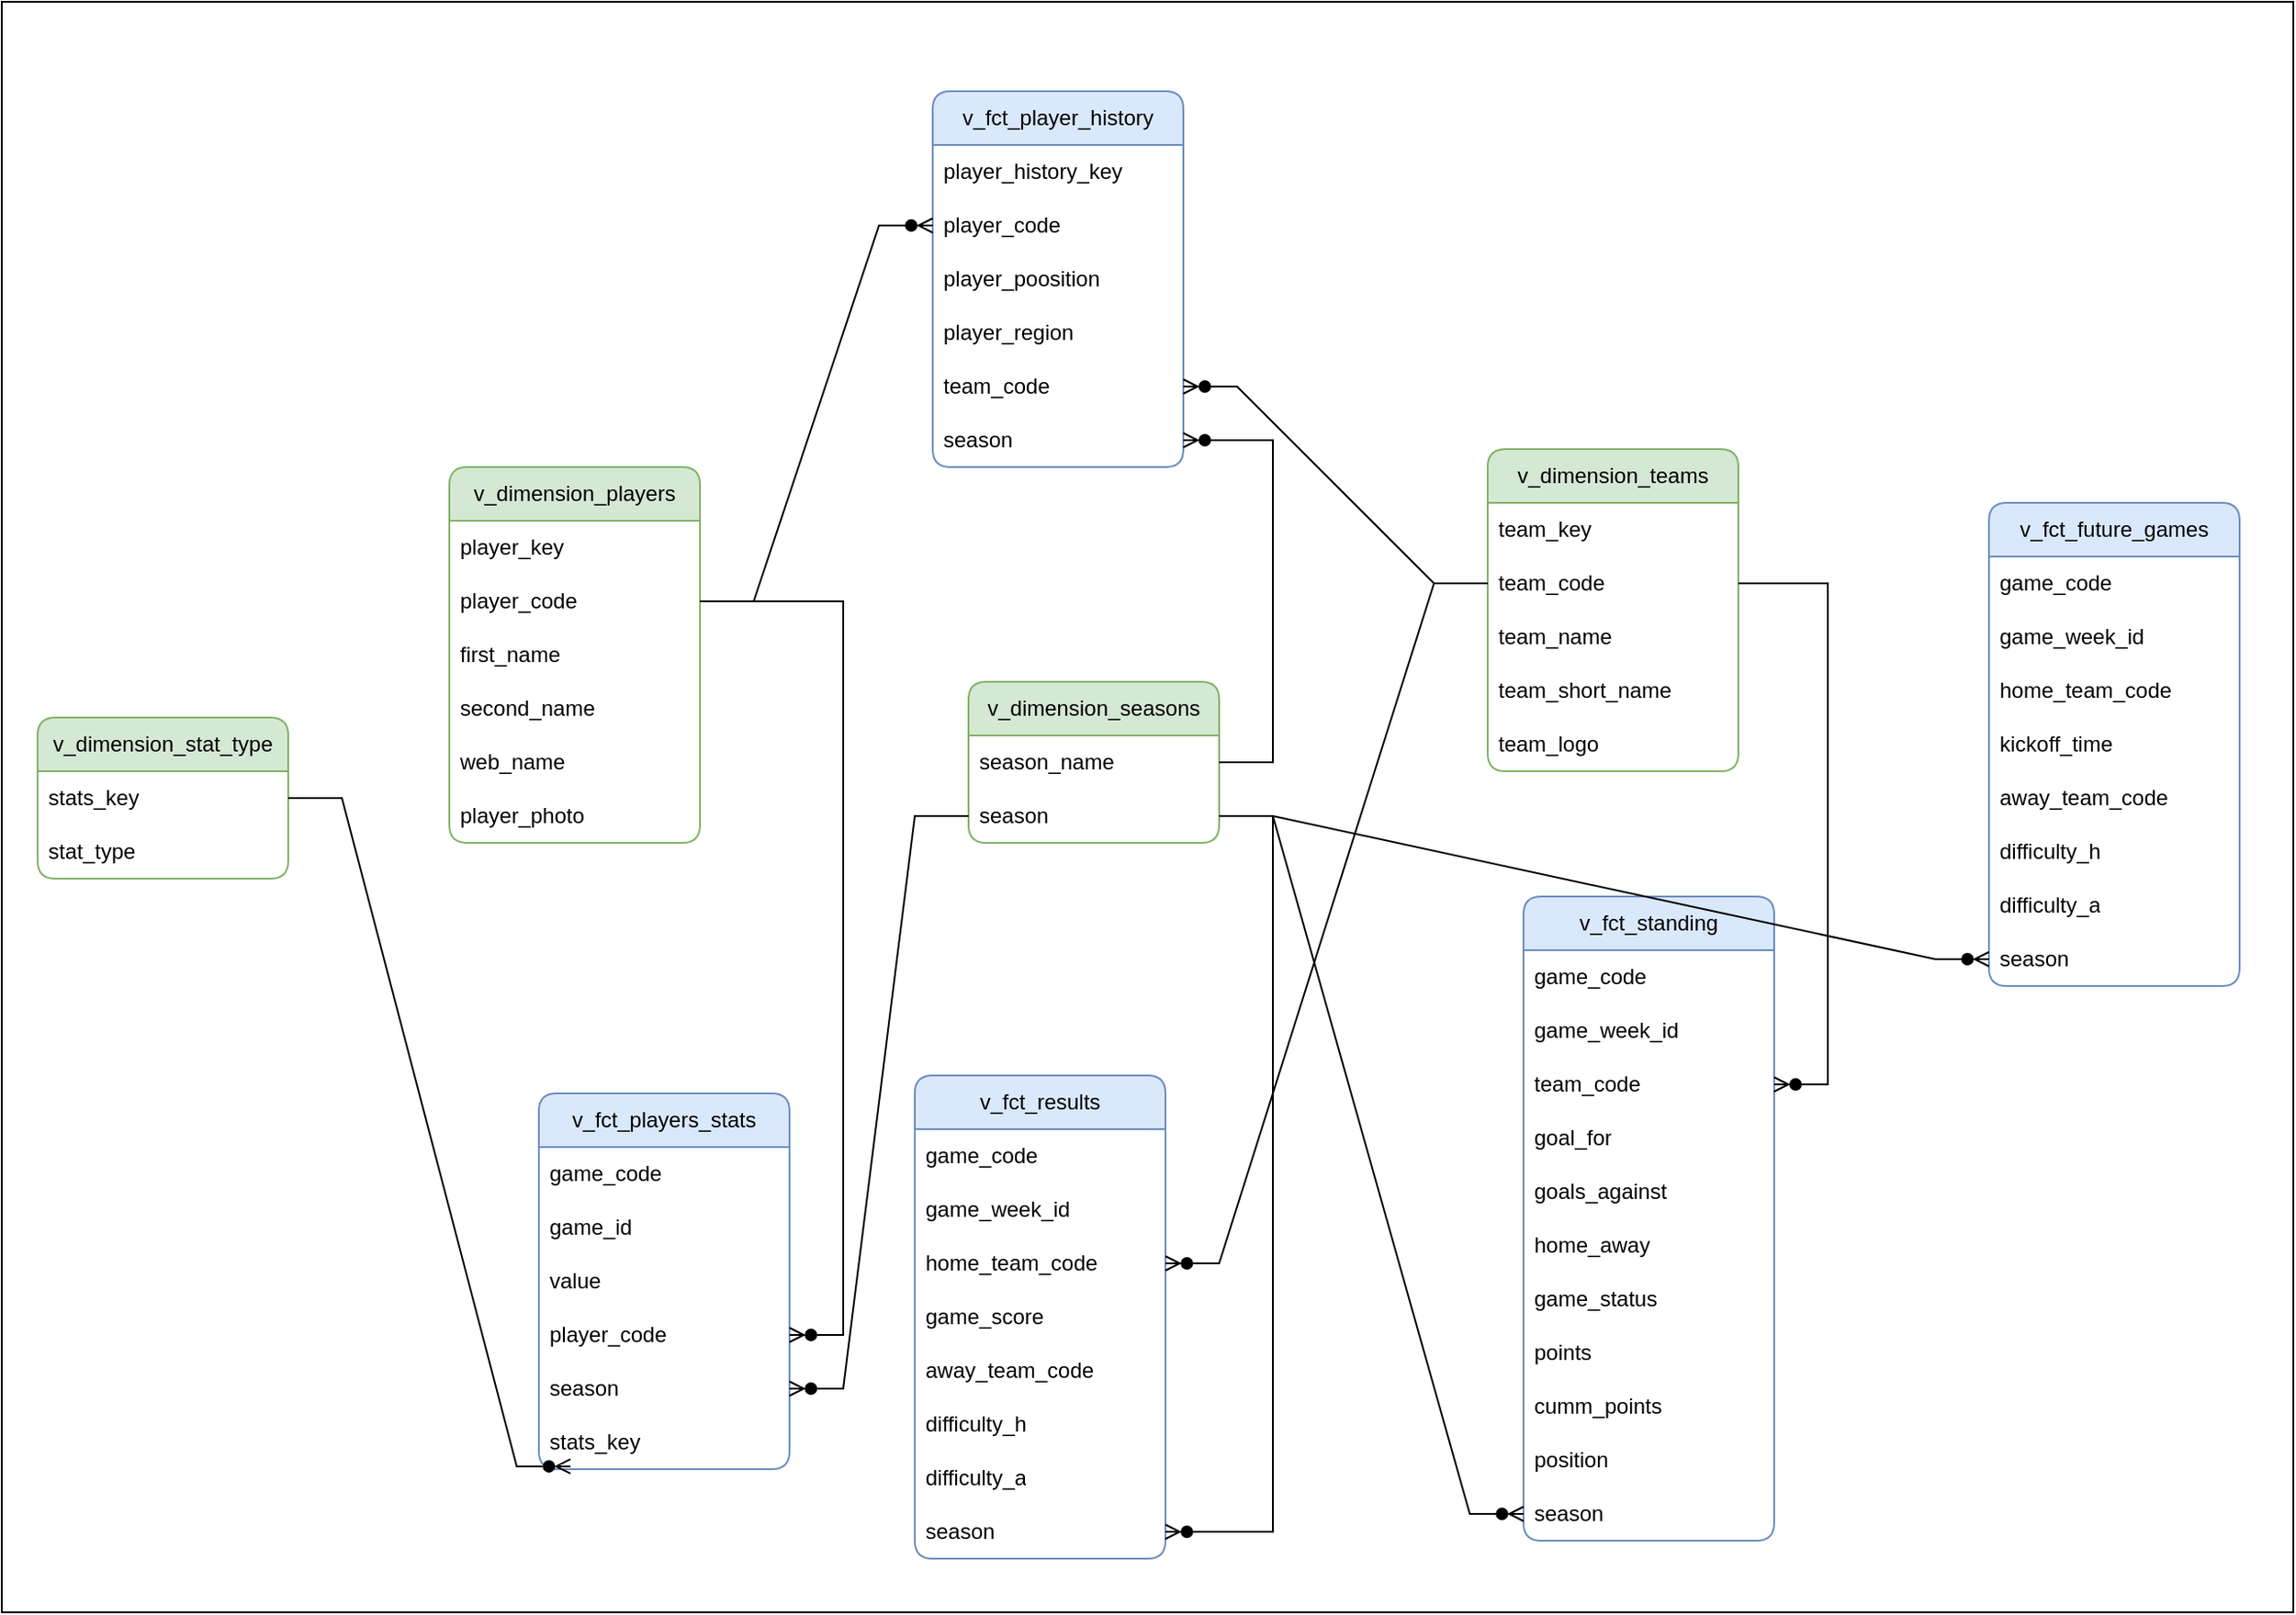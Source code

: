 <mxfile version="26.1.0">
  <diagram name="Page-1" id="dF9hiS6kCJigNhF2XBtt">
    <mxGraphModel dx="3595" dy="2188" grid="1" gridSize="10" guides="1" tooltips="1" connect="1" arrows="1" fold="1" page="1" pageScale="1" pageWidth="850" pageHeight="1100" math="0" shadow="0">
      <root>
        <mxCell id="0" />
        <mxCell id="1" parent="0" />
        <mxCell id="jjyL37ydzv4EgVIUEbSo-164" value="" style="rounded=0;whiteSpace=wrap;html=1;" vertex="1" parent="1">
          <mxGeometry x="-1490" y="-570" width="1280" height="900" as="geometry" />
        </mxCell>
        <mxCell id="jjyL37ydzv4EgVIUEbSo-44" value="&lt;span&gt;v_dimension_teams&lt;/span&gt;" style="swimlane;fontStyle=0;childLayout=stackLayout;horizontal=1;startSize=30;horizontalStack=0;resizeParent=1;resizeParentMax=0;resizeLast=0;collapsible=1;marginBottom=0;whiteSpace=wrap;html=1;rounded=1;arcSize=11;fillColor=#d5e8d4;strokeColor=#82b366;" vertex="1" parent="1">
          <mxGeometry x="-660" y="-320" width="140" height="180" as="geometry">
            <mxRectangle x="-350" y="70" width="150" height="30" as="alternateBounds" />
          </mxGeometry>
        </mxCell>
        <mxCell id="jjyL37ydzv4EgVIUEbSo-45" value="team_key" style="text;strokeColor=none;fillColor=none;align=left;verticalAlign=middle;spacingLeft=4;spacingRight=4;overflow=hidden;points=[[0,0.5],[1,0.5]];portConstraint=eastwest;rotatable=0;whiteSpace=wrap;html=1;" vertex="1" parent="jjyL37ydzv4EgVIUEbSo-44">
          <mxGeometry y="30" width="140" height="30" as="geometry" />
        </mxCell>
        <mxCell id="jjyL37ydzv4EgVIUEbSo-46" value="team_code" style="text;strokeColor=none;fillColor=none;align=left;verticalAlign=middle;spacingLeft=4;spacingRight=4;overflow=hidden;points=[[0,0.5],[1,0.5]];portConstraint=eastwest;rotatable=0;whiteSpace=wrap;html=1;" vertex="1" parent="jjyL37ydzv4EgVIUEbSo-44">
          <mxGeometry y="60" width="140" height="30" as="geometry" />
        </mxCell>
        <mxCell id="jjyL37ydzv4EgVIUEbSo-49" value="team_name" style="text;strokeColor=none;fillColor=none;align=left;verticalAlign=middle;spacingLeft=4;spacingRight=4;overflow=hidden;points=[[0,0.5],[1,0.5]];portConstraint=eastwest;rotatable=0;whiteSpace=wrap;html=1;" vertex="1" parent="jjyL37ydzv4EgVIUEbSo-44">
          <mxGeometry y="90" width="140" height="30" as="geometry" />
        </mxCell>
        <mxCell id="jjyL37ydzv4EgVIUEbSo-50" value="team_short_name" style="text;strokeColor=none;fillColor=none;align=left;verticalAlign=middle;spacingLeft=4;spacingRight=4;overflow=hidden;points=[[0,0.5],[1,0.5]];portConstraint=eastwest;rotatable=0;whiteSpace=wrap;html=1;" vertex="1" parent="jjyL37ydzv4EgVIUEbSo-44">
          <mxGeometry y="120" width="140" height="30" as="geometry" />
        </mxCell>
        <mxCell id="jjyL37ydzv4EgVIUEbSo-51" value="team_logo" style="text;strokeColor=none;fillColor=none;align=left;verticalAlign=middle;spacingLeft=4;spacingRight=4;overflow=hidden;points=[[0,0.5],[1,0.5]];portConstraint=eastwest;rotatable=0;whiteSpace=wrap;html=1;" vertex="1" parent="jjyL37ydzv4EgVIUEbSo-44">
          <mxGeometry y="150" width="140" height="30" as="geometry" />
        </mxCell>
        <mxCell id="jjyL37ydzv4EgVIUEbSo-52" value="&lt;span&gt;v_dimension_players&lt;/span&gt;" style="swimlane;fontStyle=0;childLayout=stackLayout;horizontal=1;startSize=30;horizontalStack=0;resizeParent=1;resizeParentMax=0;resizeLast=0;collapsible=1;marginBottom=0;whiteSpace=wrap;html=1;rounded=1;arcSize=11;fillColor=#d5e8d4;strokeColor=#82b366;" vertex="1" parent="1">
          <mxGeometry x="-1240" y="-310" width="140" height="210" as="geometry">
            <mxRectangle x="-350" y="70" width="150" height="30" as="alternateBounds" />
          </mxGeometry>
        </mxCell>
        <mxCell id="jjyL37ydzv4EgVIUEbSo-53" value="player_key" style="text;strokeColor=none;fillColor=none;align=left;verticalAlign=middle;spacingLeft=4;spacingRight=4;overflow=hidden;points=[[0,0.5],[1,0.5]];portConstraint=eastwest;rotatable=0;whiteSpace=wrap;html=1;" vertex="1" parent="jjyL37ydzv4EgVIUEbSo-52">
          <mxGeometry y="30" width="140" height="30" as="geometry" />
        </mxCell>
        <mxCell id="jjyL37ydzv4EgVIUEbSo-54" value="player_code" style="text;strokeColor=none;fillColor=none;align=left;verticalAlign=middle;spacingLeft=4;spacingRight=4;overflow=hidden;points=[[0,0.5],[1,0.5]];portConstraint=eastwest;rotatable=0;whiteSpace=wrap;html=1;" vertex="1" parent="jjyL37ydzv4EgVIUEbSo-52">
          <mxGeometry y="60" width="140" height="30" as="geometry" />
        </mxCell>
        <mxCell id="jjyL37ydzv4EgVIUEbSo-55" value="first_name" style="text;strokeColor=none;fillColor=none;align=left;verticalAlign=middle;spacingLeft=4;spacingRight=4;overflow=hidden;points=[[0,0.5],[1,0.5]];portConstraint=eastwest;rotatable=0;whiteSpace=wrap;html=1;" vertex="1" parent="jjyL37ydzv4EgVIUEbSo-52">
          <mxGeometry y="90" width="140" height="30" as="geometry" />
        </mxCell>
        <mxCell id="jjyL37ydzv4EgVIUEbSo-56" value="second_name" style="text;strokeColor=none;fillColor=none;align=left;verticalAlign=middle;spacingLeft=4;spacingRight=4;overflow=hidden;points=[[0,0.5],[1,0.5]];portConstraint=eastwest;rotatable=0;whiteSpace=wrap;html=1;" vertex="1" parent="jjyL37ydzv4EgVIUEbSo-52">
          <mxGeometry y="120" width="140" height="30" as="geometry" />
        </mxCell>
        <mxCell id="jjyL37ydzv4EgVIUEbSo-57" value="web_name" style="text;strokeColor=none;fillColor=none;align=left;verticalAlign=middle;spacingLeft=4;spacingRight=4;overflow=hidden;points=[[0,0.5],[1,0.5]];portConstraint=eastwest;rotatable=0;whiteSpace=wrap;html=1;" vertex="1" parent="jjyL37ydzv4EgVIUEbSo-52">
          <mxGeometry y="150" width="140" height="30" as="geometry" />
        </mxCell>
        <mxCell id="jjyL37ydzv4EgVIUEbSo-58" value="player_photo" style="text;strokeColor=none;fillColor=none;align=left;verticalAlign=middle;spacingLeft=4;spacingRight=4;overflow=hidden;points=[[0,0.5],[1,0.5]];portConstraint=eastwest;rotatable=0;whiteSpace=wrap;html=1;" vertex="1" parent="jjyL37ydzv4EgVIUEbSo-52">
          <mxGeometry y="180" width="140" height="30" as="geometry" />
        </mxCell>
        <mxCell id="jjyL37ydzv4EgVIUEbSo-59" value="&lt;span&gt;v_fct_standing&lt;/span&gt;" style="swimlane;fontStyle=0;childLayout=stackLayout;horizontal=1;startSize=30;horizontalStack=0;resizeParent=1;resizeParentMax=0;resizeLast=0;collapsible=1;marginBottom=0;whiteSpace=wrap;html=1;rounded=1;arcSize=11;fillColor=#dae8fc;strokeColor=#6c8ebf;" vertex="1" parent="1">
          <mxGeometry x="-640" y="-70" width="140" height="360" as="geometry">
            <mxRectangle x="-350" y="70" width="150" height="30" as="alternateBounds" />
          </mxGeometry>
        </mxCell>
        <mxCell id="jjyL37ydzv4EgVIUEbSo-60" value="game_code" style="text;strokeColor=none;fillColor=none;align=left;verticalAlign=middle;spacingLeft=4;spacingRight=4;overflow=hidden;points=[[0,0.5],[1,0.5]];portConstraint=eastwest;rotatable=0;whiteSpace=wrap;html=1;" vertex="1" parent="jjyL37ydzv4EgVIUEbSo-59">
          <mxGeometry y="30" width="140" height="30" as="geometry" />
        </mxCell>
        <mxCell id="jjyL37ydzv4EgVIUEbSo-61" value="game_week_id" style="text;strokeColor=none;fillColor=none;align=left;verticalAlign=middle;spacingLeft=4;spacingRight=4;overflow=hidden;points=[[0,0.5],[1,0.5]];portConstraint=eastwest;rotatable=0;whiteSpace=wrap;html=1;" vertex="1" parent="jjyL37ydzv4EgVIUEbSo-59">
          <mxGeometry y="60" width="140" height="30" as="geometry" />
        </mxCell>
        <mxCell id="jjyL37ydzv4EgVIUEbSo-62" value="team_code" style="text;strokeColor=none;fillColor=none;align=left;verticalAlign=middle;spacingLeft=4;spacingRight=4;overflow=hidden;points=[[0,0.5],[1,0.5]];portConstraint=eastwest;rotatable=0;whiteSpace=wrap;html=1;" vertex="1" parent="jjyL37ydzv4EgVIUEbSo-59">
          <mxGeometry y="90" width="140" height="30" as="geometry" />
        </mxCell>
        <mxCell id="jjyL37ydzv4EgVIUEbSo-63" value="goal_for" style="text;strokeColor=none;fillColor=none;align=left;verticalAlign=middle;spacingLeft=4;spacingRight=4;overflow=hidden;points=[[0,0.5],[1,0.5]];portConstraint=eastwest;rotatable=0;whiteSpace=wrap;html=1;" vertex="1" parent="jjyL37ydzv4EgVIUEbSo-59">
          <mxGeometry y="120" width="140" height="30" as="geometry" />
        </mxCell>
        <mxCell id="jjyL37ydzv4EgVIUEbSo-64" value="goals_against" style="text;strokeColor=none;fillColor=none;align=left;verticalAlign=middle;spacingLeft=4;spacingRight=4;overflow=hidden;points=[[0,0.5],[1,0.5]];portConstraint=eastwest;rotatable=0;whiteSpace=wrap;html=1;" vertex="1" parent="jjyL37ydzv4EgVIUEbSo-59">
          <mxGeometry y="150" width="140" height="30" as="geometry" />
        </mxCell>
        <mxCell id="jjyL37ydzv4EgVIUEbSo-65" value="home_away" style="text;strokeColor=none;fillColor=none;align=left;verticalAlign=middle;spacingLeft=4;spacingRight=4;overflow=hidden;points=[[0,0.5],[1,0.5]];portConstraint=eastwest;rotatable=0;whiteSpace=wrap;html=1;" vertex="1" parent="jjyL37ydzv4EgVIUEbSo-59">
          <mxGeometry y="180" width="140" height="30" as="geometry" />
        </mxCell>
        <mxCell id="jjyL37ydzv4EgVIUEbSo-66" value="game_status" style="text;strokeColor=none;fillColor=none;align=left;verticalAlign=middle;spacingLeft=4;spacingRight=4;overflow=hidden;points=[[0,0.5],[1,0.5]];portConstraint=eastwest;rotatable=0;whiteSpace=wrap;html=1;" vertex="1" parent="jjyL37ydzv4EgVIUEbSo-59">
          <mxGeometry y="210" width="140" height="30" as="geometry" />
        </mxCell>
        <mxCell id="jjyL37ydzv4EgVIUEbSo-67" value="points" style="text;strokeColor=none;fillColor=none;align=left;verticalAlign=middle;spacingLeft=4;spacingRight=4;overflow=hidden;points=[[0,0.5],[1,0.5]];portConstraint=eastwest;rotatable=0;whiteSpace=wrap;html=1;" vertex="1" parent="jjyL37ydzv4EgVIUEbSo-59">
          <mxGeometry y="240" width="140" height="30" as="geometry" />
        </mxCell>
        <mxCell id="jjyL37ydzv4EgVIUEbSo-68" value="cumm_points" style="text;strokeColor=none;fillColor=none;align=left;verticalAlign=middle;spacingLeft=4;spacingRight=4;overflow=hidden;points=[[0,0.5],[1,0.5]];portConstraint=eastwest;rotatable=0;whiteSpace=wrap;html=1;" vertex="1" parent="jjyL37ydzv4EgVIUEbSo-59">
          <mxGeometry y="270" width="140" height="30" as="geometry" />
        </mxCell>
        <mxCell id="jjyL37ydzv4EgVIUEbSo-69" value="position" style="text;strokeColor=none;fillColor=none;align=left;verticalAlign=middle;spacingLeft=4;spacingRight=4;overflow=hidden;points=[[0,0.5],[1,0.5]];portConstraint=eastwest;rotatable=0;whiteSpace=wrap;html=1;" vertex="1" parent="jjyL37ydzv4EgVIUEbSo-59">
          <mxGeometry y="300" width="140" height="30" as="geometry" />
        </mxCell>
        <mxCell id="jjyL37ydzv4EgVIUEbSo-70" value="season" style="text;strokeColor=none;fillColor=none;align=left;verticalAlign=middle;spacingLeft=4;spacingRight=4;overflow=hidden;points=[[0,0.5],[1,0.5]];portConstraint=eastwest;rotatable=0;whiteSpace=wrap;html=1;" vertex="1" parent="jjyL37ydzv4EgVIUEbSo-59">
          <mxGeometry y="330" width="140" height="30" as="geometry" />
        </mxCell>
        <mxCell id="jjyL37ydzv4EgVIUEbSo-71" value="" style="edgeStyle=entityRelationEdgeStyle;fontSize=12;html=1;endArrow=manyOptional;endFill=1;startArrow=none;rounded=0;startFill=0;" edge="1" parent="1" source="jjyL37ydzv4EgVIUEbSo-46" target="jjyL37ydzv4EgVIUEbSo-62">
          <mxGeometry width="60" height="60" relative="1" as="geometry">
            <mxPoint x="-260" y="100" as="sourcePoint" />
            <mxPoint x="-200" y="40" as="targetPoint" />
          </mxGeometry>
        </mxCell>
        <mxCell id="jjyL37ydzv4EgVIUEbSo-72" value="&lt;span&gt;v_fct_results&lt;/span&gt;" style="swimlane;fontStyle=0;childLayout=stackLayout;horizontal=1;startSize=30;horizontalStack=0;resizeParent=1;resizeParentMax=0;resizeLast=0;collapsible=1;marginBottom=0;whiteSpace=wrap;html=1;rounded=1;arcSize=11;fillColor=#dae8fc;strokeColor=#6c8ebf;" vertex="1" parent="1">
          <mxGeometry x="-980" y="30" width="140" height="270" as="geometry">
            <mxRectangle x="-350" y="70" width="150" height="30" as="alternateBounds" />
          </mxGeometry>
        </mxCell>
        <mxCell id="jjyL37ydzv4EgVIUEbSo-73" value="game_code" style="text;strokeColor=none;fillColor=none;align=left;verticalAlign=middle;spacingLeft=4;spacingRight=4;overflow=hidden;points=[[0,0.5],[1,0.5]];portConstraint=eastwest;rotatable=0;whiteSpace=wrap;html=1;" vertex="1" parent="jjyL37ydzv4EgVIUEbSo-72">
          <mxGeometry y="30" width="140" height="30" as="geometry" />
        </mxCell>
        <mxCell id="jjyL37ydzv4EgVIUEbSo-74" value="game_week_id" style="text;strokeColor=none;fillColor=none;align=left;verticalAlign=middle;spacingLeft=4;spacingRight=4;overflow=hidden;points=[[0,0.5],[1,0.5]];portConstraint=eastwest;rotatable=0;whiteSpace=wrap;html=1;" vertex="1" parent="jjyL37ydzv4EgVIUEbSo-72">
          <mxGeometry y="60" width="140" height="30" as="geometry" />
        </mxCell>
        <mxCell id="jjyL37ydzv4EgVIUEbSo-75" value="home_team_code" style="text;strokeColor=none;fillColor=none;align=left;verticalAlign=middle;spacingLeft=4;spacingRight=4;overflow=hidden;points=[[0,0.5],[1,0.5]];portConstraint=eastwest;rotatable=0;whiteSpace=wrap;html=1;" vertex="1" parent="jjyL37ydzv4EgVIUEbSo-72">
          <mxGeometry y="90" width="140" height="30" as="geometry" />
        </mxCell>
        <mxCell id="jjyL37ydzv4EgVIUEbSo-76" value="game_score" style="text;strokeColor=none;fillColor=none;align=left;verticalAlign=middle;spacingLeft=4;spacingRight=4;overflow=hidden;points=[[0,0.5],[1,0.5]];portConstraint=eastwest;rotatable=0;whiteSpace=wrap;html=1;" vertex="1" parent="jjyL37ydzv4EgVIUEbSo-72">
          <mxGeometry y="120" width="140" height="30" as="geometry" />
        </mxCell>
        <mxCell id="jjyL37ydzv4EgVIUEbSo-77" value="away_team_code" style="text;strokeColor=none;fillColor=none;align=left;verticalAlign=middle;spacingLeft=4;spacingRight=4;overflow=hidden;points=[[0,0.5],[1,0.5]];portConstraint=eastwest;rotatable=0;whiteSpace=wrap;html=1;" vertex="1" parent="jjyL37ydzv4EgVIUEbSo-72">
          <mxGeometry y="150" width="140" height="30" as="geometry" />
        </mxCell>
        <mxCell id="jjyL37ydzv4EgVIUEbSo-78" value="difficulty_h" style="text;strokeColor=none;fillColor=none;align=left;verticalAlign=middle;spacingLeft=4;spacingRight=4;overflow=hidden;points=[[0,0.5],[1,0.5]];portConstraint=eastwest;rotatable=0;whiteSpace=wrap;html=1;" vertex="1" parent="jjyL37ydzv4EgVIUEbSo-72">
          <mxGeometry y="180" width="140" height="30" as="geometry" />
        </mxCell>
        <mxCell id="jjyL37ydzv4EgVIUEbSo-79" value="difficulty_a" style="text;strokeColor=none;fillColor=none;align=left;verticalAlign=middle;spacingLeft=4;spacingRight=4;overflow=hidden;points=[[0,0.5],[1,0.5]];portConstraint=eastwest;rotatable=0;whiteSpace=wrap;html=1;" vertex="1" parent="jjyL37ydzv4EgVIUEbSo-72">
          <mxGeometry y="210" width="140" height="30" as="geometry" />
        </mxCell>
        <mxCell id="jjyL37ydzv4EgVIUEbSo-83" value="season" style="text;strokeColor=none;fillColor=none;align=left;verticalAlign=middle;spacingLeft=4;spacingRight=4;overflow=hidden;points=[[0,0.5],[1,0.5]];portConstraint=eastwest;rotatable=0;whiteSpace=wrap;html=1;" vertex="1" parent="jjyL37ydzv4EgVIUEbSo-72">
          <mxGeometry y="240" width="140" height="30" as="geometry" />
        </mxCell>
        <mxCell id="jjyL37ydzv4EgVIUEbSo-84" value="" style="edgeStyle=entityRelationEdgeStyle;fontSize=12;html=1;endArrow=manyOptional;endFill=1;startArrow=none;rounded=0;startFill=0;" edge="1" parent="1" source="jjyL37ydzv4EgVIUEbSo-46" target="jjyL37ydzv4EgVIUEbSo-75">
          <mxGeometry width="60" height="60" relative="1" as="geometry">
            <mxPoint x="-610" y="-145" as="sourcePoint" />
            <mxPoint x="-610" y="130" as="targetPoint" />
          </mxGeometry>
        </mxCell>
        <mxCell id="jjyL37ydzv4EgVIUEbSo-94" value="v_fct_player_history" style="swimlane;fontStyle=0;childLayout=stackLayout;horizontal=1;startSize=30;horizontalStack=0;resizeParent=1;resizeParentMax=0;resizeLast=0;collapsible=1;marginBottom=0;whiteSpace=wrap;html=1;rounded=1;arcSize=11;fillColor=#dae8fc;strokeColor=#6c8ebf;" vertex="1" parent="1">
          <mxGeometry x="-970" y="-520" width="140" height="210" as="geometry">
            <mxRectangle x="-350" y="70" width="150" height="30" as="alternateBounds" />
          </mxGeometry>
        </mxCell>
        <mxCell id="jjyL37ydzv4EgVIUEbSo-95" value="player_history_key" style="text;strokeColor=none;fillColor=none;align=left;verticalAlign=middle;spacingLeft=4;spacingRight=4;overflow=hidden;points=[[0,0.5],[1,0.5]];portConstraint=eastwest;rotatable=0;whiteSpace=wrap;html=1;" vertex="1" parent="jjyL37ydzv4EgVIUEbSo-94">
          <mxGeometry y="30" width="140" height="30" as="geometry" />
        </mxCell>
        <mxCell id="jjyL37ydzv4EgVIUEbSo-96" value="player_code" style="text;strokeColor=none;fillColor=none;align=left;verticalAlign=middle;spacingLeft=4;spacingRight=4;overflow=hidden;points=[[0,0.5],[1,0.5]];portConstraint=eastwest;rotatable=0;whiteSpace=wrap;html=1;" vertex="1" parent="jjyL37ydzv4EgVIUEbSo-94">
          <mxGeometry y="60" width="140" height="30" as="geometry" />
        </mxCell>
        <mxCell id="jjyL37ydzv4EgVIUEbSo-97" value="player_poosition" style="text;strokeColor=none;fillColor=none;align=left;verticalAlign=middle;spacingLeft=4;spacingRight=4;overflow=hidden;points=[[0,0.5],[1,0.5]];portConstraint=eastwest;rotatable=0;whiteSpace=wrap;html=1;" vertex="1" parent="jjyL37ydzv4EgVIUEbSo-94">
          <mxGeometry y="90" width="140" height="30" as="geometry" />
        </mxCell>
        <mxCell id="jjyL37ydzv4EgVIUEbSo-98" value="player_region" style="text;strokeColor=none;fillColor=none;align=left;verticalAlign=middle;spacingLeft=4;spacingRight=4;overflow=hidden;points=[[0,0.5],[1,0.5]];portConstraint=eastwest;rotatable=0;whiteSpace=wrap;html=1;" vertex="1" parent="jjyL37ydzv4EgVIUEbSo-94">
          <mxGeometry y="120" width="140" height="30" as="geometry" />
        </mxCell>
        <mxCell id="jjyL37ydzv4EgVIUEbSo-102" value="team_code" style="text;strokeColor=none;fillColor=none;align=left;verticalAlign=middle;spacingLeft=4;spacingRight=4;overflow=hidden;points=[[0,0.5],[1,0.5]];portConstraint=eastwest;rotatable=0;whiteSpace=wrap;html=1;" vertex="1" parent="jjyL37ydzv4EgVIUEbSo-94">
          <mxGeometry y="150" width="140" height="30" as="geometry" />
        </mxCell>
        <mxCell id="jjyL37ydzv4EgVIUEbSo-104" value="season" style="text;strokeColor=none;fillColor=none;align=left;verticalAlign=middle;spacingLeft=4;spacingRight=4;overflow=hidden;points=[[0,0.5],[1,0.5]];portConstraint=eastwest;rotatable=0;whiteSpace=wrap;html=1;" vertex="1" parent="jjyL37ydzv4EgVIUEbSo-94">
          <mxGeometry y="180" width="140" height="30" as="geometry" />
        </mxCell>
        <mxCell id="jjyL37ydzv4EgVIUEbSo-103" value="" style="edgeStyle=entityRelationEdgeStyle;fontSize=12;html=1;endArrow=manyOptional;endFill=1;startArrow=none;rounded=0;startFill=0;" edge="1" parent="1" source="jjyL37ydzv4EgVIUEbSo-54" target="jjyL37ydzv4EgVIUEbSo-96">
          <mxGeometry width="60" height="60" relative="1" as="geometry">
            <mxPoint x="-680" y="-105" as="sourcePoint" />
            <mxPoint x="-740" y="255" as="targetPoint" />
          </mxGeometry>
        </mxCell>
        <mxCell id="jjyL37ydzv4EgVIUEbSo-105" value="" style="edgeStyle=entityRelationEdgeStyle;fontSize=12;html=1;endArrow=manyOptional;endFill=1;startArrow=none;rounded=0;startFill=0;" edge="1" parent="1" source="jjyL37ydzv4EgVIUEbSo-46" target="jjyL37ydzv4EgVIUEbSo-102">
          <mxGeometry width="60" height="60" relative="1" as="geometry">
            <mxPoint x="-680" y="-105" as="sourcePoint" />
            <mxPoint x="-740" y="255" as="targetPoint" />
          </mxGeometry>
        </mxCell>
        <mxCell id="jjyL37ydzv4EgVIUEbSo-106" value="&lt;span&gt;v_fct_players_stats&lt;/span&gt;" style="swimlane;fontStyle=0;childLayout=stackLayout;horizontal=1;startSize=30;horizontalStack=0;resizeParent=1;resizeParentMax=0;resizeLast=0;collapsible=1;marginBottom=0;whiteSpace=wrap;html=1;rounded=1;arcSize=11;fillColor=#dae8fc;strokeColor=#6c8ebf;" vertex="1" parent="1">
          <mxGeometry x="-1190" y="40" width="140" height="210" as="geometry">
            <mxRectangle x="-350" y="70" width="150" height="30" as="alternateBounds" />
          </mxGeometry>
        </mxCell>
        <mxCell id="jjyL37ydzv4EgVIUEbSo-107" value="game_code" style="text;strokeColor=none;fillColor=none;align=left;verticalAlign=middle;spacingLeft=4;spacingRight=4;overflow=hidden;points=[[0,0.5],[1,0.5]];portConstraint=eastwest;rotatable=0;whiteSpace=wrap;html=1;" vertex="1" parent="jjyL37ydzv4EgVIUEbSo-106">
          <mxGeometry y="30" width="140" height="30" as="geometry" />
        </mxCell>
        <mxCell id="jjyL37ydzv4EgVIUEbSo-108" value="game_id" style="text;strokeColor=none;fillColor=none;align=left;verticalAlign=middle;spacingLeft=4;spacingRight=4;overflow=hidden;points=[[0,0.5],[1,0.5]];portConstraint=eastwest;rotatable=0;whiteSpace=wrap;html=1;" vertex="1" parent="jjyL37ydzv4EgVIUEbSo-106">
          <mxGeometry y="60" width="140" height="30" as="geometry" />
        </mxCell>
        <mxCell id="jjyL37ydzv4EgVIUEbSo-109" value="value" style="text;strokeColor=none;fillColor=none;align=left;verticalAlign=middle;spacingLeft=4;spacingRight=4;overflow=hidden;points=[[0,0.5],[1,0.5]];portConstraint=eastwest;rotatable=0;whiteSpace=wrap;html=1;" vertex="1" parent="jjyL37ydzv4EgVIUEbSo-106">
          <mxGeometry y="90" width="140" height="30" as="geometry" />
        </mxCell>
        <mxCell id="jjyL37ydzv4EgVIUEbSo-110" value="player_code" style="text;strokeColor=none;fillColor=none;align=left;verticalAlign=middle;spacingLeft=4;spacingRight=4;overflow=hidden;points=[[0,0.5],[1,0.5]];portConstraint=eastwest;rotatable=0;whiteSpace=wrap;html=1;" vertex="1" parent="jjyL37ydzv4EgVIUEbSo-106">
          <mxGeometry y="120" width="140" height="30" as="geometry" />
        </mxCell>
        <mxCell id="jjyL37ydzv4EgVIUEbSo-111" value="season" style="text;strokeColor=none;fillColor=none;align=left;verticalAlign=middle;spacingLeft=4;spacingRight=4;overflow=hidden;points=[[0,0.5],[1,0.5]];portConstraint=eastwest;rotatable=0;whiteSpace=wrap;html=1;" vertex="1" parent="jjyL37ydzv4EgVIUEbSo-106">
          <mxGeometry y="150" width="140" height="30" as="geometry" />
        </mxCell>
        <mxCell id="jjyL37ydzv4EgVIUEbSo-112" value="stats_key" style="text;strokeColor=none;fillColor=none;align=left;verticalAlign=middle;spacingLeft=4;spacingRight=4;overflow=hidden;points=[[0,0.5],[1,0.5]];portConstraint=eastwest;rotatable=0;whiteSpace=wrap;html=1;" vertex="1" parent="jjyL37ydzv4EgVIUEbSo-106">
          <mxGeometry y="180" width="140" height="30" as="geometry" />
        </mxCell>
        <mxCell id="jjyL37ydzv4EgVIUEbSo-119" value="" style="edgeStyle=entityRelationEdgeStyle;fontSize=12;html=1;endArrow=manyOptional;endFill=1;startArrow=none;rounded=0;startFill=0;" edge="1" parent="1" source="jjyL37ydzv4EgVIUEbSo-54" target="jjyL37ydzv4EgVIUEbSo-110">
          <mxGeometry width="60" height="60" relative="1" as="geometry">
            <mxPoint x="-1100" y="-135" as="sourcePoint" />
            <mxPoint x="-1230" y="115" as="targetPoint" />
          </mxGeometry>
        </mxCell>
        <mxCell id="jjyL37ydzv4EgVIUEbSo-132" value="&lt;span&gt;v_dimension_stat_type&lt;/span&gt;" style="swimlane;fontStyle=0;childLayout=stackLayout;horizontal=1;startSize=30;horizontalStack=0;resizeParent=1;resizeParentMax=0;resizeLast=0;collapsible=1;marginBottom=0;whiteSpace=wrap;html=1;rounded=1;arcSize=11;fillColor=#d5e8d4;strokeColor=#82b366;" vertex="1" parent="1">
          <mxGeometry x="-1470" y="-170" width="140" height="90" as="geometry">
            <mxRectangle x="-350" y="70" width="150" height="30" as="alternateBounds" />
          </mxGeometry>
        </mxCell>
        <mxCell id="jjyL37ydzv4EgVIUEbSo-133" value="stats_key" style="text;strokeColor=none;fillColor=none;align=left;verticalAlign=middle;spacingLeft=4;spacingRight=4;overflow=hidden;points=[[0,0.5],[1,0.5]];portConstraint=eastwest;rotatable=0;whiteSpace=wrap;html=1;" vertex="1" parent="jjyL37ydzv4EgVIUEbSo-132">
          <mxGeometry y="30" width="140" height="30" as="geometry" />
        </mxCell>
        <mxCell id="jjyL37ydzv4EgVIUEbSo-134" value="stat_type" style="text;strokeColor=none;fillColor=none;align=left;verticalAlign=middle;spacingLeft=4;spacingRight=4;overflow=hidden;points=[[0,0.5],[1,0.5]];portConstraint=eastwest;rotatable=0;whiteSpace=wrap;html=1;" vertex="1" parent="jjyL37ydzv4EgVIUEbSo-132">
          <mxGeometry y="60" width="140" height="30" as="geometry" />
        </mxCell>
        <mxCell id="jjyL37ydzv4EgVIUEbSo-139" value="" style="edgeStyle=entityRelationEdgeStyle;fontSize=12;html=1;endArrow=manyOptional;endFill=1;startArrow=none;rounded=0;startFill=0;entryX=0.126;entryY=0.948;entryDx=0;entryDy=0;entryPerimeter=0;" edge="1" parent="1" source="jjyL37ydzv4EgVIUEbSo-133" target="jjyL37ydzv4EgVIUEbSo-112">
          <mxGeometry width="60" height="60" relative="1" as="geometry">
            <mxPoint x="-1090" y="-225" as="sourcePoint" />
            <mxPoint x="-1040" y="185" as="targetPoint" />
          </mxGeometry>
        </mxCell>
        <mxCell id="jjyL37ydzv4EgVIUEbSo-140" value="&lt;span&gt;v_dimension_seasons&lt;/span&gt;" style="swimlane;fontStyle=0;childLayout=stackLayout;horizontal=1;startSize=30;horizontalStack=0;resizeParent=1;resizeParentMax=0;resizeLast=0;collapsible=1;marginBottom=0;whiteSpace=wrap;html=1;rounded=1;arcSize=11;fillColor=#d5e8d4;strokeColor=#82b366;" vertex="1" parent="1">
          <mxGeometry x="-950" y="-190" width="140" height="90" as="geometry">
            <mxRectangle x="-350" y="70" width="150" height="30" as="alternateBounds" />
          </mxGeometry>
        </mxCell>
        <mxCell id="jjyL37ydzv4EgVIUEbSo-141" value="season_name" style="text;strokeColor=none;fillColor=none;align=left;verticalAlign=middle;spacingLeft=4;spacingRight=4;overflow=hidden;points=[[0,0.5],[1,0.5]];portConstraint=eastwest;rotatable=0;whiteSpace=wrap;html=1;" vertex="1" parent="jjyL37ydzv4EgVIUEbSo-140">
          <mxGeometry y="30" width="140" height="30" as="geometry" />
        </mxCell>
        <mxCell id="jjyL37ydzv4EgVIUEbSo-142" value="season" style="text;strokeColor=none;fillColor=none;align=left;verticalAlign=middle;spacingLeft=4;spacingRight=4;overflow=hidden;points=[[0,0.5],[1,0.5]];portConstraint=eastwest;rotatable=0;whiteSpace=wrap;html=1;" vertex="1" parent="jjyL37ydzv4EgVIUEbSo-140">
          <mxGeometry y="60" width="140" height="30" as="geometry" />
        </mxCell>
        <mxCell id="jjyL37ydzv4EgVIUEbSo-144" value="" style="edgeStyle=entityRelationEdgeStyle;fontSize=12;html=1;endArrow=manyOptional;endFill=1;startArrow=none;rounded=0;startFill=0;" edge="1" parent="1" source="jjyL37ydzv4EgVIUEbSo-142" target="jjyL37ydzv4EgVIUEbSo-70">
          <mxGeometry width="60" height="60" relative="1" as="geometry">
            <mxPoint x="-940" y="-105" as="sourcePoint" />
            <mxPoint x="-900" y="325" as="targetPoint" />
          </mxGeometry>
        </mxCell>
        <mxCell id="jjyL37ydzv4EgVIUEbSo-147" value="" style="edgeStyle=entityRelationEdgeStyle;fontSize=12;html=1;endArrow=manyOptional;endFill=1;startArrow=none;rounded=0;startFill=0;" edge="1" parent="1" source="jjyL37ydzv4EgVIUEbSo-142" target="jjyL37ydzv4EgVIUEbSo-83">
          <mxGeometry width="60" height="60" relative="1" as="geometry">
            <mxPoint x="-950.0" y="1.421e-14" as="sourcePoint" />
            <mxPoint x="-900.6" y="471.01" as="targetPoint" />
            <Array as="points">
              <mxPoint x="-960.6" y="66.01" />
              <mxPoint x="-1040.6" y="-3.99" />
            </Array>
          </mxGeometry>
        </mxCell>
        <mxCell id="jjyL37ydzv4EgVIUEbSo-145" value="" style="edgeStyle=entityRelationEdgeStyle;fontSize=12;html=1;endArrow=manyOptional;endFill=1;startArrow=none;rounded=0;startFill=0;" edge="1" parent="1" source="jjyL37ydzv4EgVIUEbSo-141" target="jjyL37ydzv4EgVIUEbSo-104">
          <mxGeometry width="60" height="60" relative="1" as="geometry">
            <mxPoint x="-867.82" y="-130.86" as="sourcePoint" />
            <mxPoint x="-970.0" y="-330.0" as="targetPoint" />
          </mxGeometry>
        </mxCell>
        <mxCell id="jjyL37ydzv4EgVIUEbSo-148" value="" style="edgeStyle=entityRelationEdgeStyle;fontSize=12;html=1;endArrow=manyOptional;endFill=1;startArrow=none;rounded=0;startFill=0;exitX=0;exitY=0.5;exitDx=0;exitDy=0;" edge="1" parent="1" source="jjyL37ydzv4EgVIUEbSo-142" target="jjyL37ydzv4EgVIUEbSo-111">
          <mxGeometry width="60" height="60" relative="1" as="geometry">
            <mxPoint x="-800" y="-105" as="sourcePoint" />
            <mxPoint x="-830" y="295" as="targetPoint" />
            <Array as="points">
              <mxPoint x="-950.6" y="76.01" />
              <mxPoint x="-1030.6" y="6.01" />
            </Array>
          </mxGeometry>
        </mxCell>
        <mxCell id="jjyL37ydzv4EgVIUEbSo-149" value="&lt;span&gt;v_fct_future_games&lt;/span&gt;" style="swimlane;fontStyle=0;childLayout=stackLayout;horizontal=1;startSize=30;horizontalStack=0;resizeParent=1;resizeParentMax=0;resizeLast=0;collapsible=1;marginBottom=0;whiteSpace=wrap;html=1;rounded=1;arcSize=11;fillColor=#dae8fc;strokeColor=#6c8ebf;" vertex="1" parent="1">
          <mxGeometry x="-380" y="-290" width="140" height="270" as="geometry">
            <mxRectangle x="-350" y="70" width="150" height="30" as="alternateBounds" />
          </mxGeometry>
        </mxCell>
        <mxCell id="jjyL37ydzv4EgVIUEbSo-150" value="game_code" style="text;strokeColor=none;fillColor=none;align=left;verticalAlign=middle;spacingLeft=4;spacingRight=4;overflow=hidden;points=[[0,0.5],[1,0.5]];portConstraint=eastwest;rotatable=0;whiteSpace=wrap;html=1;" vertex="1" parent="jjyL37ydzv4EgVIUEbSo-149">
          <mxGeometry y="30" width="140" height="30" as="geometry" />
        </mxCell>
        <mxCell id="jjyL37ydzv4EgVIUEbSo-151" value="game_week_id" style="text;strokeColor=none;fillColor=none;align=left;verticalAlign=middle;spacingLeft=4;spacingRight=4;overflow=hidden;points=[[0,0.5],[1,0.5]];portConstraint=eastwest;rotatable=0;whiteSpace=wrap;html=1;" vertex="1" parent="jjyL37ydzv4EgVIUEbSo-149">
          <mxGeometry y="60" width="140" height="30" as="geometry" />
        </mxCell>
        <mxCell id="jjyL37ydzv4EgVIUEbSo-152" value="home_team_code" style="text;strokeColor=none;fillColor=none;align=left;verticalAlign=middle;spacingLeft=4;spacingRight=4;overflow=hidden;points=[[0,0.5],[1,0.5]];portConstraint=eastwest;rotatable=0;whiteSpace=wrap;html=1;" vertex="1" parent="jjyL37ydzv4EgVIUEbSo-149">
          <mxGeometry y="90" width="140" height="30" as="geometry" />
        </mxCell>
        <mxCell id="jjyL37ydzv4EgVIUEbSo-153" value="kickoff_time" style="text;strokeColor=none;fillColor=none;align=left;verticalAlign=middle;spacingLeft=4;spacingRight=4;overflow=hidden;points=[[0,0.5],[1,0.5]];portConstraint=eastwest;rotatable=0;whiteSpace=wrap;html=1;" vertex="1" parent="jjyL37ydzv4EgVIUEbSo-149">
          <mxGeometry y="120" width="140" height="30" as="geometry" />
        </mxCell>
        <mxCell id="jjyL37ydzv4EgVIUEbSo-154" value="away_team_code" style="text;strokeColor=none;fillColor=none;align=left;verticalAlign=middle;spacingLeft=4;spacingRight=4;overflow=hidden;points=[[0,0.5],[1,0.5]];portConstraint=eastwest;rotatable=0;whiteSpace=wrap;html=1;" vertex="1" parent="jjyL37ydzv4EgVIUEbSo-149">
          <mxGeometry y="150" width="140" height="30" as="geometry" />
        </mxCell>
        <mxCell id="jjyL37ydzv4EgVIUEbSo-155" value="difficulty_h" style="text;strokeColor=none;fillColor=none;align=left;verticalAlign=middle;spacingLeft=4;spacingRight=4;overflow=hidden;points=[[0,0.5],[1,0.5]];portConstraint=eastwest;rotatable=0;whiteSpace=wrap;html=1;" vertex="1" parent="jjyL37ydzv4EgVIUEbSo-149">
          <mxGeometry y="180" width="140" height="30" as="geometry" />
        </mxCell>
        <mxCell id="jjyL37ydzv4EgVIUEbSo-156" value="difficulty_a" style="text;strokeColor=none;fillColor=none;align=left;verticalAlign=middle;spacingLeft=4;spacingRight=4;overflow=hidden;points=[[0,0.5],[1,0.5]];portConstraint=eastwest;rotatable=0;whiteSpace=wrap;html=1;" vertex="1" parent="jjyL37ydzv4EgVIUEbSo-149">
          <mxGeometry y="210" width="140" height="30" as="geometry" />
        </mxCell>
        <mxCell id="jjyL37ydzv4EgVIUEbSo-157" value="season" style="text;strokeColor=none;fillColor=none;align=left;verticalAlign=middle;spacingLeft=4;spacingRight=4;overflow=hidden;points=[[0,0.5],[1,0.5]];portConstraint=eastwest;rotatable=0;whiteSpace=wrap;html=1;" vertex="1" parent="jjyL37ydzv4EgVIUEbSo-149">
          <mxGeometry y="240" width="140" height="30" as="geometry" />
        </mxCell>
        <mxCell id="jjyL37ydzv4EgVIUEbSo-162" value="" style="edgeStyle=entityRelationEdgeStyle;fontSize=12;html=1;endArrow=manyOptional;endFill=1;startArrow=none;rounded=0;startFill=0;" edge="1" parent="1" source="jjyL37ydzv4EgVIUEbSo-142" target="jjyL37ydzv4EgVIUEbSo-157">
          <mxGeometry width="60" height="60" relative="1" as="geometry">
            <mxPoint x="-375" y="150" as="sourcePoint" />
            <mxPoint x="-395" y="-30" as="targetPoint" />
          </mxGeometry>
        </mxCell>
      </root>
    </mxGraphModel>
  </diagram>
</mxfile>

